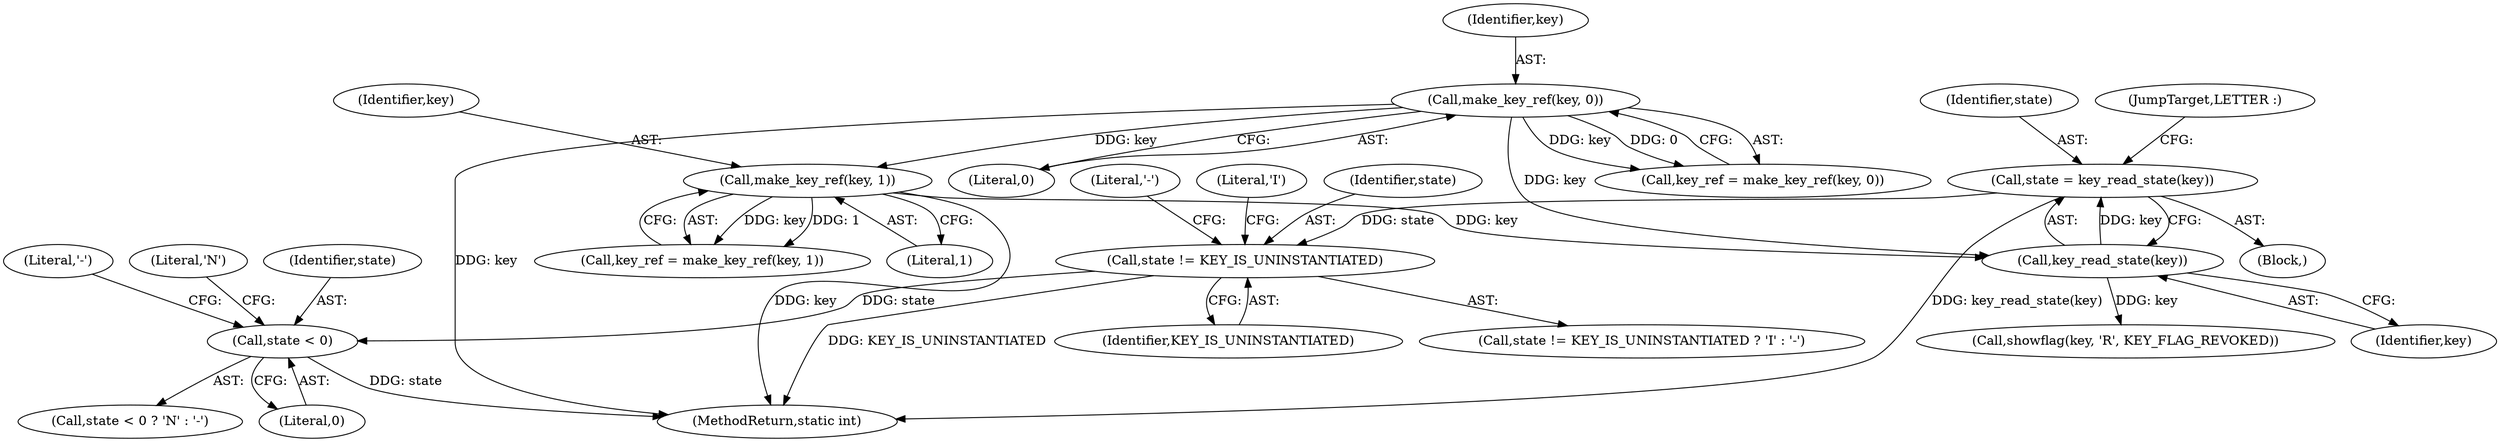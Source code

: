 digraph "0_linux_363b02dab09b3226f3bd1420dad9c72b79a42a76_12@API" {
"1000274" [label="(Call,state = key_read_state(key))"];
"1000276" [label="(Call,key_read_state(key))"];
"1000121" [label="(Call,make_key_ref(key, 0))"];
"1000145" [label="(Call,make_key_ref(key, 1))"];
"1000286" [label="(Call,state != KEY_IS_UNINSTANTIATED)"];
"1000308" [label="(Call,state < 0)"];
"1000145" [label="(Call,make_key_ref(key, 1))"];
"1000123" [label="(Literal,0)"];
"1000276" [label="(Call,key_read_state(key))"];
"1000358" [label="(MethodReturn,static int)"];
"1000277" [label="(Identifier,key)"];
"1000307" [label="(Call,state < 0 ? 'N' : '-')"];
"1000143" [label="(Call,key_ref = make_key_ref(key, 1))"];
"1000274" [label="(Call,state = key_read_state(key))"];
"1000310" [label="(Literal,0)"];
"1000119" [label="(Call,key_ref = make_key_ref(key, 0))"];
"1000278" [label="(JumpTarget,LETTER :)"];
"1000287" [label="(Identifier,state)"];
"1000311" [label="(Literal,'N')"];
"1000288" [label="(Identifier,KEY_IS_UNINSTANTIATED)"];
"1000121" [label="(Call,make_key_ref(key, 0))"];
"1000308" [label="(Call,state < 0)"];
"1000122" [label="(Identifier,key)"];
"1000290" [label="(Literal,'-')"];
"1000309" [label="(Identifier,state)"];
"1000275" [label="(Identifier,state)"];
"1000312" [label="(Literal,'-')"];
"1000286" [label="(Call,state != KEY_IS_UNINSTANTIATED)"];
"1000146" [label="(Identifier,key)"];
"1000285" [label="(Call,state != KEY_IS_UNINSTANTIATED ? 'I' : '-')"];
"1000291" [label="(Call,showflag(key, 'R', KEY_FLAG_REVOKED))"];
"1000106" [label="(Block,)"];
"1000289" [label="(Literal,'I')"];
"1000147" [label="(Literal,1)"];
"1000274" -> "1000106"  [label="AST: "];
"1000274" -> "1000276"  [label="CFG: "];
"1000275" -> "1000274"  [label="AST: "];
"1000276" -> "1000274"  [label="AST: "];
"1000278" -> "1000274"  [label="CFG: "];
"1000274" -> "1000358"  [label="DDG: key_read_state(key)"];
"1000276" -> "1000274"  [label="DDG: key"];
"1000274" -> "1000286"  [label="DDG: state"];
"1000276" -> "1000277"  [label="CFG: "];
"1000277" -> "1000276"  [label="AST: "];
"1000121" -> "1000276"  [label="DDG: key"];
"1000145" -> "1000276"  [label="DDG: key"];
"1000276" -> "1000291"  [label="DDG: key"];
"1000121" -> "1000119"  [label="AST: "];
"1000121" -> "1000123"  [label="CFG: "];
"1000122" -> "1000121"  [label="AST: "];
"1000123" -> "1000121"  [label="AST: "];
"1000119" -> "1000121"  [label="CFG: "];
"1000121" -> "1000358"  [label="DDG: key"];
"1000121" -> "1000119"  [label="DDG: key"];
"1000121" -> "1000119"  [label="DDG: 0"];
"1000121" -> "1000145"  [label="DDG: key"];
"1000145" -> "1000143"  [label="AST: "];
"1000145" -> "1000147"  [label="CFG: "];
"1000146" -> "1000145"  [label="AST: "];
"1000147" -> "1000145"  [label="AST: "];
"1000143" -> "1000145"  [label="CFG: "];
"1000145" -> "1000358"  [label="DDG: key"];
"1000145" -> "1000143"  [label="DDG: key"];
"1000145" -> "1000143"  [label="DDG: 1"];
"1000286" -> "1000285"  [label="AST: "];
"1000286" -> "1000288"  [label="CFG: "];
"1000287" -> "1000286"  [label="AST: "];
"1000288" -> "1000286"  [label="AST: "];
"1000289" -> "1000286"  [label="CFG: "];
"1000290" -> "1000286"  [label="CFG: "];
"1000286" -> "1000358"  [label="DDG: KEY_IS_UNINSTANTIATED"];
"1000286" -> "1000308"  [label="DDG: state"];
"1000308" -> "1000307"  [label="AST: "];
"1000308" -> "1000310"  [label="CFG: "];
"1000309" -> "1000308"  [label="AST: "];
"1000310" -> "1000308"  [label="AST: "];
"1000311" -> "1000308"  [label="CFG: "];
"1000312" -> "1000308"  [label="CFG: "];
"1000308" -> "1000358"  [label="DDG: state"];
}
